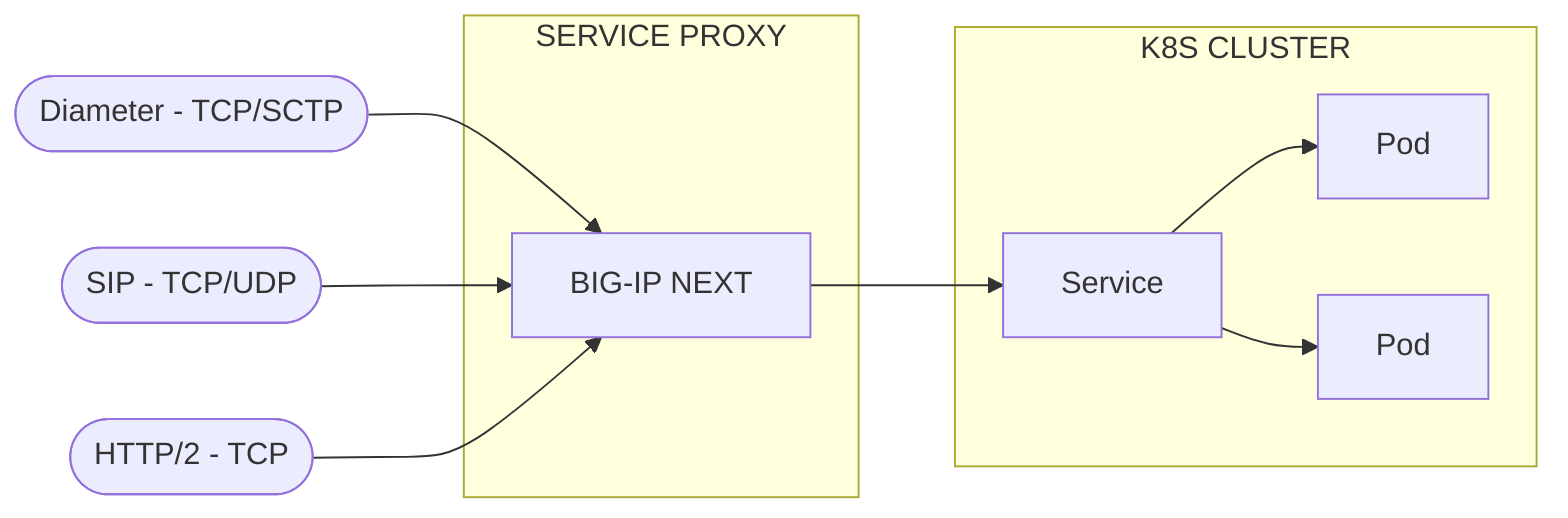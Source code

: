 graph LR;
 diameter([Diameter - TCP/SCTP])-->ingress[BIG-IP NEXT];
 client([SIP - TCP/UDP])-->ingress[BIG-IP NEXT];
 http([HTTP/2 - TCP])-->ingress[BIG-IP NEXT];
 ingress-->service[Service];
 subgraph K8S CLUSTER
  service-->pod1[Pod];
  service-->pod2[Pod];
 end
 subgraph SERVICE PROXY
  ingress;
 end